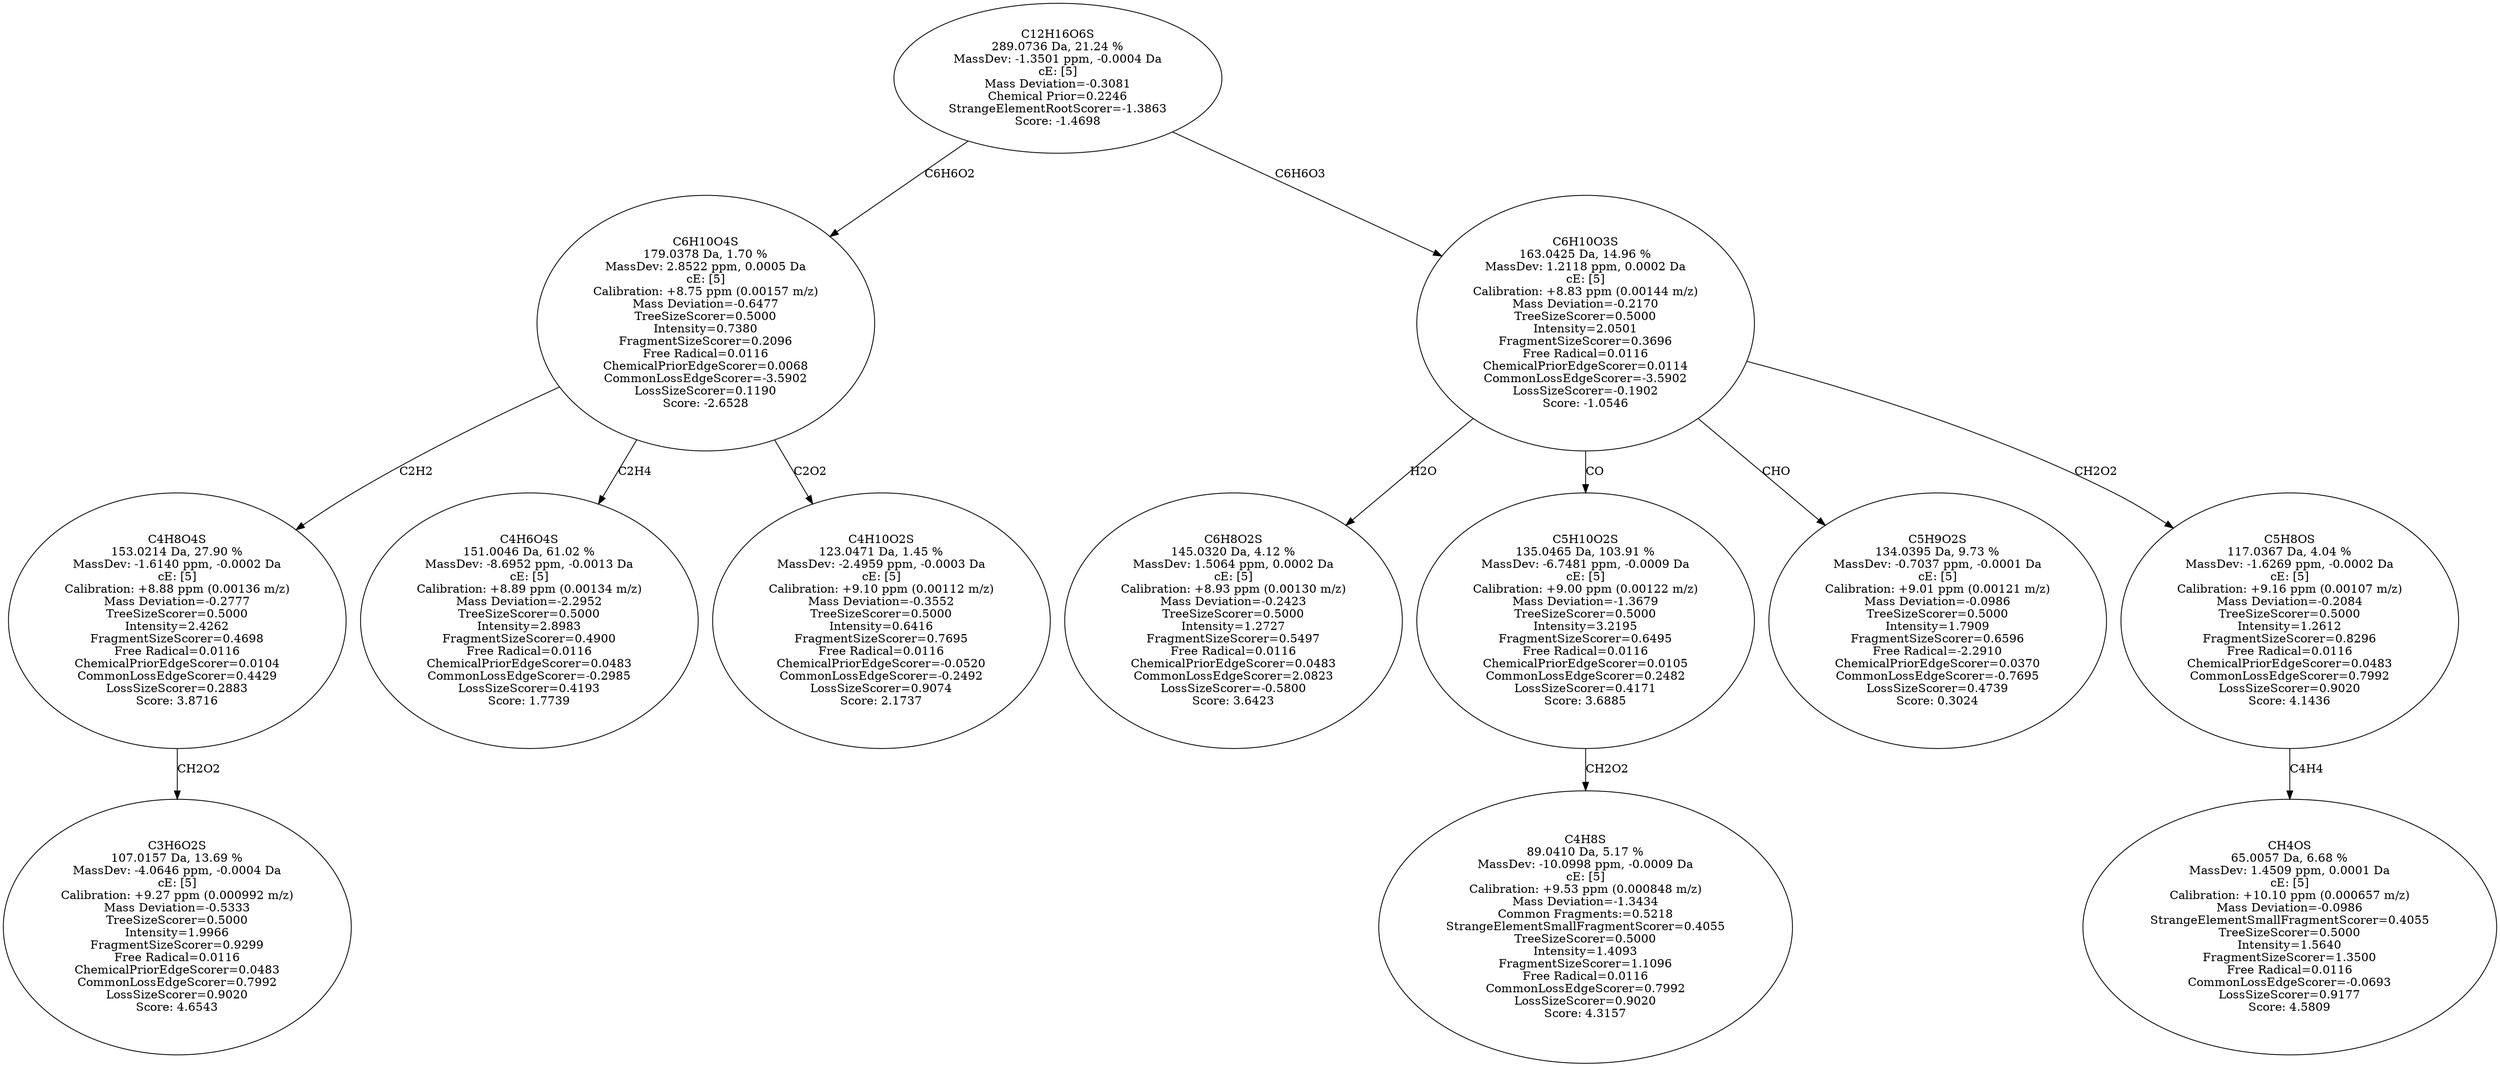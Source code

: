 strict digraph {
v1 [label="C3H6O2S\n107.0157 Da, 13.69 %\nMassDev: -4.0646 ppm, -0.0004 Da\ncE: [5]\nCalibration: +9.27 ppm (0.000992 m/z)\nMass Deviation=-0.5333\nTreeSizeScorer=0.5000\nIntensity=1.9966\nFragmentSizeScorer=0.9299\nFree Radical=0.0116\nChemicalPriorEdgeScorer=0.0483\nCommonLossEdgeScorer=0.7992\nLossSizeScorer=0.9020\nScore: 4.6543"];
v2 [label="C4H8O4S\n153.0214 Da, 27.90 %\nMassDev: -1.6140 ppm, -0.0002 Da\ncE: [5]\nCalibration: +8.88 ppm (0.00136 m/z)\nMass Deviation=-0.2777\nTreeSizeScorer=0.5000\nIntensity=2.4262\nFragmentSizeScorer=0.4698\nFree Radical=0.0116\nChemicalPriorEdgeScorer=0.0104\nCommonLossEdgeScorer=0.4429\nLossSizeScorer=0.2883\nScore: 3.8716"];
v3 [label="C4H6O4S\n151.0046 Da, 61.02 %\nMassDev: -8.6952 ppm, -0.0013 Da\ncE: [5]\nCalibration: +8.89 ppm (0.00134 m/z)\nMass Deviation=-2.2952\nTreeSizeScorer=0.5000\nIntensity=2.8983\nFragmentSizeScorer=0.4900\nFree Radical=0.0116\nChemicalPriorEdgeScorer=0.0483\nCommonLossEdgeScorer=-0.2985\nLossSizeScorer=0.4193\nScore: 1.7739"];
v4 [label="C4H10O2S\n123.0471 Da, 1.45 %\nMassDev: -2.4959 ppm, -0.0003 Da\ncE: [5]\nCalibration: +9.10 ppm (0.00112 m/z)\nMass Deviation=-0.3552\nTreeSizeScorer=0.5000\nIntensity=0.6416\nFragmentSizeScorer=0.7695\nFree Radical=0.0116\nChemicalPriorEdgeScorer=-0.0520\nCommonLossEdgeScorer=-0.2492\nLossSizeScorer=0.9074\nScore: 2.1737"];
v5 [label="C6H10O4S\n179.0378 Da, 1.70 %\nMassDev: 2.8522 ppm, 0.0005 Da\ncE: [5]\nCalibration: +8.75 ppm (0.00157 m/z)\nMass Deviation=-0.6477\nTreeSizeScorer=0.5000\nIntensity=0.7380\nFragmentSizeScorer=0.2096\nFree Radical=0.0116\nChemicalPriorEdgeScorer=0.0068\nCommonLossEdgeScorer=-3.5902\nLossSizeScorer=0.1190\nScore: -2.6528"];
v6 [label="C6H8O2S\n145.0320 Da, 4.12 %\nMassDev: 1.5064 ppm, 0.0002 Da\ncE: [5]\nCalibration: +8.93 ppm (0.00130 m/z)\nMass Deviation=-0.2423\nTreeSizeScorer=0.5000\nIntensity=1.2727\nFragmentSizeScorer=0.5497\nFree Radical=0.0116\nChemicalPriorEdgeScorer=0.0483\nCommonLossEdgeScorer=2.0823\nLossSizeScorer=-0.5800\nScore: 3.6423"];
v7 [label="C4H8S\n89.0410 Da, 5.17 %\nMassDev: -10.0998 ppm, -0.0009 Da\ncE: [5]\nCalibration: +9.53 ppm (0.000848 m/z)\nMass Deviation=-1.3434\nCommon Fragments:=0.5218\nStrangeElementSmallFragmentScorer=0.4055\nTreeSizeScorer=0.5000\nIntensity=1.4093\nFragmentSizeScorer=1.1096\nFree Radical=0.0116\nCommonLossEdgeScorer=0.7992\nLossSizeScorer=0.9020\nScore: 4.3157"];
v8 [label="C5H10O2S\n135.0465 Da, 103.91 %\nMassDev: -6.7481 ppm, -0.0009 Da\ncE: [5]\nCalibration: +9.00 ppm (0.00122 m/z)\nMass Deviation=-1.3679\nTreeSizeScorer=0.5000\nIntensity=3.2195\nFragmentSizeScorer=0.6495\nFree Radical=0.0116\nChemicalPriorEdgeScorer=0.0105\nCommonLossEdgeScorer=0.2482\nLossSizeScorer=0.4171\nScore: 3.6885"];
v9 [label="C5H9O2S\n134.0395 Da, 9.73 %\nMassDev: -0.7037 ppm, -0.0001 Da\ncE: [5]\nCalibration: +9.01 ppm (0.00121 m/z)\nMass Deviation=-0.0986\nTreeSizeScorer=0.5000\nIntensity=1.7909\nFragmentSizeScorer=0.6596\nFree Radical=-2.2910\nChemicalPriorEdgeScorer=0.0370\nCommonLossEdgeScorer=-0.7695\nLossSizeScorer=0.4739\nScore: 0.3024"];
v10 [label="CH4OS\n65.0057 Da, 6.68 %\nMassDev: 1.4509 ppm, 0.0001 Da\ncE: [5]\nCalibration: +10.10 ppm (0.000657 m/z)\nMass Deviation=-0.0986\nStrangeElementSmallFragmentScorer=0.4055\nTreeSizeScorer=0.5000\nIntensity=1.5640\nFragmentSizeScorer=1.3500\nFree Radical=0.0116\nCommonLossEdgeScorer=-0.0693\nLossSizeScorer=0.9177\nScore: 4.5809"];
v11 [label="C5H8OS\n117.0367 Da, 4.04 %\nMassDev: -1.6269 ppm, -0.0002 Da\ncE: [5]\nCalibration: +9.16 ppm (0.00107 m/z)\nMass Deviation=-0.2084\nTreeSizeScorer=0.5000\nIntensity=1.2612\nFragmentSizeScorer=0.8296\nFree Radical=0.0116\nChemicalPriorEdgeScorer=0.0483\nCommonLossEdgeScorer=0.7992\nLossSizeScorer=0.9020\nScore: 4.1436"];
v12 [label="C6H10O3S\n163.0425 Da, 14.96 %\nMassDev: 1.2118 ppm, 0.0002 Da\ncE: [5]\nCalibration: +8.83 ppm (0.00144 m/z)\nMass Deviation=-0.2170\nTreeSizeScorer=0.5000\nIntensity=2.0501\nFragmentSizeScorer=0.3696\nFree Radical=0.0116\nChemicalPriorEdgeScorer=0.0114\nCommonLossEdgeScorer=-3.5902\nLossSizeScorer=-0.1902\nScore: -1.0546"];
v13 [label="C12H16O6S\n289.0736 Da, 21.24 %\nMassDev: -1.3501 ppm, -0.0004 Da\ncE: [5]\nMass Deviation=-0.3081\nChemical Prior=0.2246\nStrangeElementRootScorer=-1.3863\nScore: -1.4698"];
v2 -> v1 [label="CH2O2"];
v5 -> v2 [label="C2H2"];
v5 -> v3 [label="C2H4"];
v5 -> v4 [label="C2O2"];
v13 -> v5 [label="C6H6O2"];
v12 -> v6 [label="H2O"];
v8 -> v7 [label="CH2O2"];
v12 -> v8 [label="CO"];
v12 -> v9 [label="CHO"];
v11 -> v10 [label="C4H4"];
v12 -> v11 [label="CH2O2"];
v13 -> v12 [label="C6H6O3"];
}